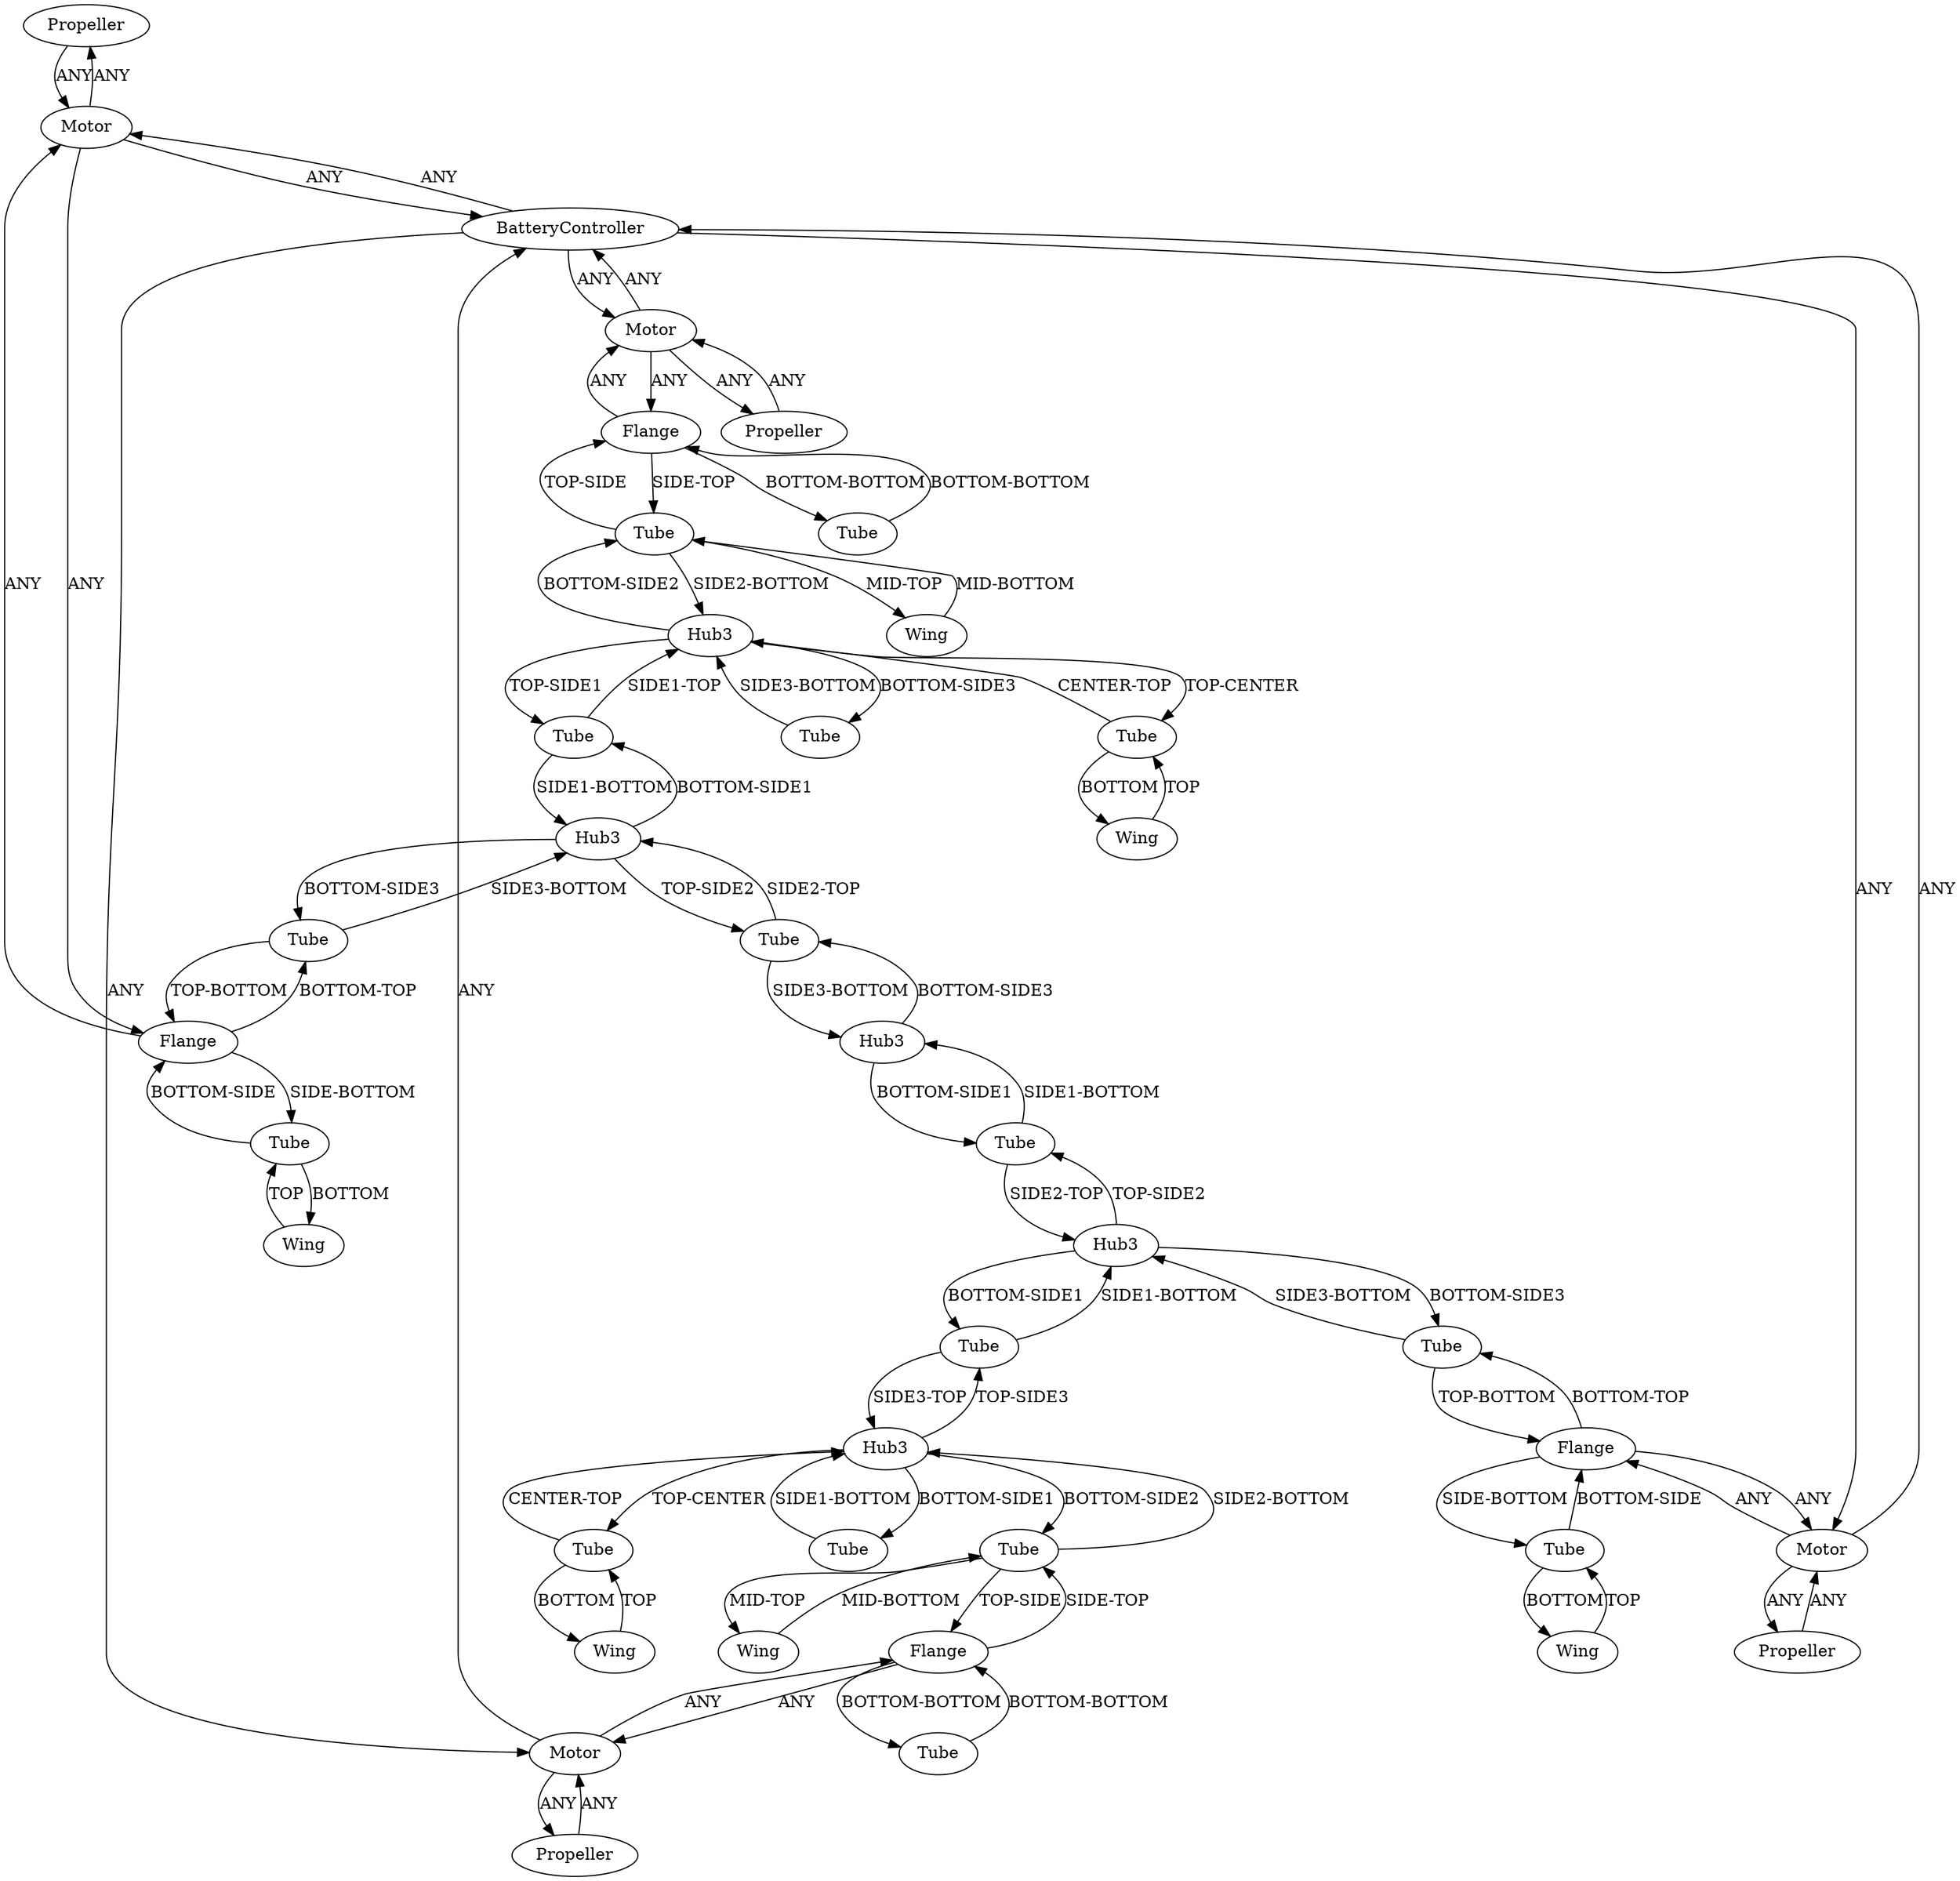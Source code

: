 /* Created by igraph 0.10.2 */
digraph {
  0 [
    instance=Propeller_instance_1
    label=Propeller
  ];
  1 [
    instance=Tube_instance_1
    label=Tube
  ];
  2 [
    instance=Wing_instance_1
    label=Wing
  ];
  3 [
    instance=Tube_instance_2
    label=Tube
  ];
  4 [
    instance=Tube_instance_3
    label=Tube
  ];
  5 [
    instance=Wing_instance_2
    label=Wing
  ];
  6 [
    instance=Tube_instance_4
    label=Tube
  ];
  7 [
    instance=Flange_instance_1
    label=Flange
  ];
  8 [
    instance=Flange_instance_2
    label=Flange
  ];
  9 [
    instance=Tube_instance_5
    label=Tube
  ];
  10 [
    instance=Propeller_instance_2
    label=Propeller
  ];
  11 [
    instance=Tube_instance_6
    label=Tube
  ];
  12 [
    instance=Hub3_instance_1
    label=Hub3
  ];
  13 [
    instance=Wing_instance_3
    label=Wing
  ];
  14 [
    instance=Hub3_instance_2
    label=Hub3
  ];
  15 [
    instance=Wing_instance_4
    label=Wing
  ];
  16 [
    instance=Flange_instance_3
    label=Flange
  ];
  17 [
    instance=BatteryController_instance_1
    label=BatteryController
  ];
  18 [
    instance=Tube_instance_7
    label=Tube
  ];
  19 [
    instance=Motor_instance_1
    label=Motor
  ];
  20 [
    instance=Propeller_instance_3
    label=Propeller
  ];
  21 [
    instance=Tube_instance_8
    label=Tube
  ];
  22 [
    instance=Propeller_instance_4
    label=Propeller
  ];
  23 [
    instance=Tube_instance_9
    label=Tube
  ];
  24 [
    instance=Tube_instance_10
    label=Tube
  ];
  25 [
    instance=Hub3_instance_3
    label=Hub3
  ];
  26 [
    instance=Tube_instance_11
    label=Tube
  ];
  27 [
    instance=Tube_instance_12
    label=Tube
  ];
  28 [
    instance=Tube_instance_13
    label=Tube
  ];
  29 [
    instance=Motor_instance_2
    label=Motor
  ];
  30 [
    instance=Motor_instance_3
    label=Motor
  ];
  31 [
    instance=Tube_instance_14
    label=Tube
  ];
  32 [
    instance=Wing_instance_5
    label=Wing
  ];
  33 [
    instance=Hub3_instance_4
    label=Hub3
  ];
  34 [
    instance=Hub3_instance_5
    label=Hub3
  ];
  35 [
    instance=Flange_instance_4
    label=Flange
  ];
  36 [
    instance=Tube_instance_15
    label=Tube
  ];
  37 [
    instance=Tube_instance_16
    label=Tube
  ];
  38 [
    instance=Motor_instance_4
    label=Motor
  ];
  39 [
    instance=Wing_instance_6
    label=Wing
  ];

  0 -> 19 [
    label=ANY
  ];
  1 -> 14 [
    label="SIDE3-BOTTOM"
  ];
  1 -> 7 [
    label="TOP-BOTTOM"
  ];
  2 -> 37 [
    label=TOP
  ];
  3 -> 15 [
    label=BOTTOM
  ];
  3 -> 8 [
    label="BOTTOM-SIDE"
  ];
  4 -> 12 [
    label="SIDE3-TOP"
  ];
  4 -> 33 [
    label="SIDE1-BOTTOM"
  ];
  5 -> 9 [
    label="MID-BOTTOM"
  ];
  6 -> 14 [
    label="SIDE1-BOTTOM"
  ];
  6 -> 34 [
    label="SIDE1-TOP"
  ];
  7 -> 24 [
    label="SIDE-BOTTOM"
  ];
  7 -> 1 [
    label="BOTTOM-TOP"
  ];
  7 -> 19 [
    label=ANY
  ];
  8 -> 3 [
    label="SIDE-BOTTOM"
  ];
  8 -> 29 [
    label=ANY
  ];
  8 -> 36 [
    label="BOTTOM-TOP"
  ];
  9 -> 34 [
    label="SIDE2-BOTTOM"
  ];
  9 -> 16 [
    label="TOP-SIDE"
  ];
  9 -> 5 [
    label="MID-TOP"
  ];
  10 -> 29 [
    label=ANY
  ];
  11 -> 35 [
    label="BOTTOM-BOTTOM"
  ];
  12 -> 23 [
    label="TOP-CENTER"
  ];
  12 -> 31 [
    label="BOTTOM-SIDE1"
  ];
  12 -> 4 [
    label="TOP-SIDE3"
  ];
  12 -> 21 [
    label="BOTTOM-SIDE2"
  ];
  13 -> 23 [
    label=TOP
  ];
  14 -> 6 [
    label="BOTTOM-SIDE1"
  ];
  14 -> 26 [
    label="TOP-SIDE2"
  ];
  14 -> 1 [
    label="BOTTOM-SIDE3"
  ];
  15 -> 3 [
    label=TOP
  ];
  16 -> 9 [
    label="SIDE-TOP"
  ];
  16 -> 28 [
    label="BOTTOM-BOTTOM"
  ];
  16 -> 38 [
    label=ANY
  ];
  17 -> 19 [
    label=ANY
  ];
  17 -> 30 [
    label=ANY
  ];
  17 -> 29 [
    label=ANY
  ];
  17 -> 38 [
    label=ANY
  ];
  18 -> 25 [
    label="SIDE1-BOTTOM"
  ];
  18 -> 33 [
    label="SIDE2-TOP"
  ];
  19 -> 7 [
    label=ANY
  ];
  19 -> 0 [
    label=ANY
  ];
  19 -> 17 [
    label=ANY
  ];
  20 -> 38 [
    label=ANY
  ];
  21 -> 32 [
    label="MID-TOP"
  ];
  21 -> 12 [
    label="SIDE2-BOTTOM"
  ];
  21 -> 35 [
    label="TOP-SIDE"
  ];
  22 -> 30 [
    label=ANY
  ];
  23 -> 13 [
    label=BOTTOM
  ];
  23 -> 12 [
    label="CENTER-TOP"
  ];
  24 -> 7 [
    label="BOTTOM-SIDE"
  ];
  24 -> 39 [
    label=BOTTOM
  ];
  25 -> 18 [
    label="BOTTOM-SIDE1"
  ];
  25 -> 26 [
    label="BOTTOM-SIDE3"
  ];
  26 -> 14 [
    label="SIDE2-TOP"
  ];
  26 -> 25 [
    label="SIDE3-BOTTOM"
  ];
  27 -> 34 [
    label="SIDE3-BOTTOM"
  ];
  28 -> 16 [
    label="BOTTOM-BOTTOM"
  ];
  29 -> 8 [
    label=ANY
  ];
  29 -> 10 [
    label=ANY
  ];
  29 -> 17 [
    label=ANY
  ];
  30 -> 22 [
    label=ANY
  ];
  30 -> 17 [
    label=ANY
  ];
  30 -> 35 [
    label=ANY
  ];
  31 -> 12 [
    label="SIDE1-BOTTOM"
  ];
  32 -> 21 [
    label="MID-BOTTOM"
  ];
  33 -> 36 [
    label="BOTTOM-SIDE3"
  ];
  33 -> 18 [
    label="TOP-SIDE2"
  ];
  33 -> 4 [
    label="BOTTOM-SIDE1"
  ];
  34 -> 6 [
    label="TOP-SIDE1"
  ];
  34 -> 37 [
    label="TOP-CENTER"
  ];
  34 -> 27 [
    label="BOTTOM-SIDE3"
  ];
  34 -> 9 [
    label="BOTTOM-SIDE2"
  ];
  35 -> 30 [
    label=ANY
  ];
  35 -> 21 [
    label="SIDE-TOP"
  ];
  35 -> 11 [
    label="BOTTOM-BOTTOM"
  ];
  36 -> 8 [
    label="TOP-BOTTOM"
  ];
  36 -> 33 [
    label="SIDE3-BOTTOM"
  ];
  37 -> 2 [
    label=BOTTOM
  ];
  37 -> 34 [
    label="CENTER-TOP"
  ];
  38 -> 20 [
    label=ANY
  ];
  38 -> 16 [
    label=ANY
  ];
  38 -> 17 [
    label=ANY
  ];
  39 -> 24 [
    label=TOP
  ];
}
